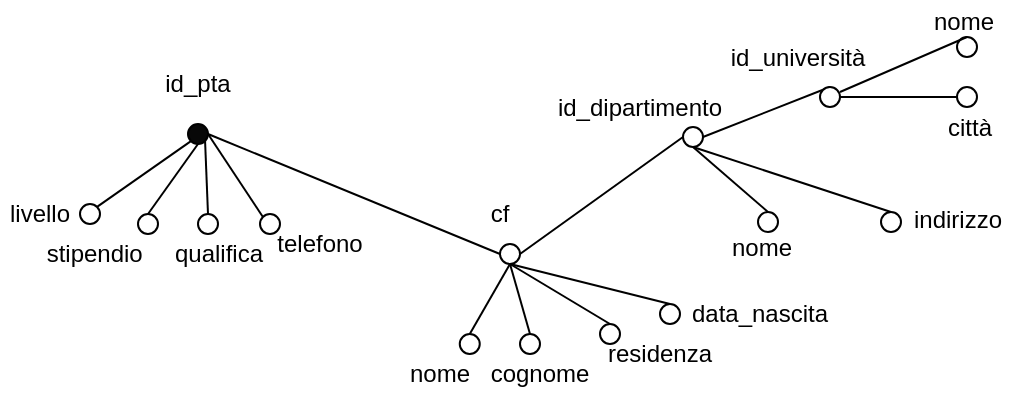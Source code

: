 <mxfile version="13.1.3" type="device"><diagram id="VuCT9aiIEIC-P2l17THy" name="Page-1"><mxGraphModel dx="831" dy="392" grid="1" gridSize="10" guides="1" tooltips="1" connect="1" arrows="1" fold="1" page="1" pageScale="1" pageWidth="827" pageHeight="1169" math="0" shadow="0"><root><mxCell id="0"/><mxCell id="1" parent="0"/><mxCell id="SBSNupV45-okQ5ZtnXoF-1" value="" style="endArrow=none;html=1;entryX=0.5;entryY=1;entryDx=0;entryDy=0;exitX=0.5;exitY=0;exitDx=0;exitDy=0;" edge="1" parent="1" source="SBSNupV45-okQ5ZtnXoF-7" target="SBSNupV45-okQ5ZtnXoF-3"><mxGeometry width="50" height="50" relative="1" as="geometry"><mxPoint x="430" y="400" as="sourcePoint"/><mxPoint x="520" y="350" as="targetPoint"/></mxGeometry></mxCell><mxCell id="SBSNupV45-okQ5ZtnXoF-3" value="" style="ellipse;whiteSpace=wrap;html=1;aspect=fixed;fillColor=#080808;" vertex="1" parent="1"><mxGeometry x="404" y="250" width="10" height="10" as="geometry"/></mxCell><mxCell id="SBSNupV45-okQ5ZtnXoF-6" value="id_pta" style="text;html=1;strokeColor=none;fillColor=none;align=center;verticalAlign=middle;whiteSpace=wrap;rounded=0;" vertex="1" parent="1"><mxGeometry x="389" y="220" width="40" height="20" as="geometry"/></mxCell><mxCell id="SBSNupV45-okQ5ZtnXoF-7" value="" style="ellipse;whiteSpace=wrap;html=1;aspect=fixed;fillColor=#FFFFFF;" vertex="1" parent="1"><mxGeometry x="379" y="295" width="10" height="10" as="geometry"/></mxCell><mxCell id="SBSNupV45-okQ5ZtnXoF-8" value="stipendio&amp;nbsp;" style="text;html=1;strokeColor=none;fillColor=none;align=center;verticalAlign=middle;whiteSpace=wrap;rounded=0;" vertex="1" parent="1"><mxGeometry x="339" y="305" width="40" height="20" as="geometry"/></mxCell><mxCell id="SBSNupV45-okQ5ZtnXoF-9" value="" style="endArrow=none;html=1;entryX=0;entryY=1;entryDx=0;entryDy=0;exitX=1;exitY=0;exitDx=0;exitDy=0;" edge="1" parent="1" source="SBSNupV45-okQ5ZtnXoF-10" target="SBSNupV45-okQ5ZtnXoF-3"><mxGeometry width="50" height="50" relative="1" as="geometry"><mxPoint x="400" y="400" as="sourcePoint"/><mxPoint x="381.536" y="378.536" as="targetPoint"/></mxGeometry></mxCell><mxCell id="SBSNupV45-okQ5ZtnXoF-10" value="" style="ellipse;whiteSpace=wrap;html=1;aspect=fixed;fillColor=#FFFFFF;" vertex="1" parent="1"><mxGeometry x="350" y="290" width="10" height="10" as="geometry"/></mxCell><mxCell id="SBSNupV45-okQ5ZtnXoF-11" value="livello" style="text;html=1;strokeColor=none;fillColor=none;align=center;verticalAlign=middle;whiteSpace=wrap;rounded=0;" vertex="1" parent="1"><mxGeometry x="310" y="285" width="40" height="20" as="geometry"/></mxCell><mxCell id="SBSNupV45-okQ5ZtnXoF-12" value="" style="endArrow=none;html=1;entryX=1;entryY=1;entryDx=0;entryDy=0;exitX=0.5;exitY=0;exitDx=0;exitDy=0;" edge="1" parent="1" source="SBSNupV45-okQ5ZtnXoF-13" target="SBSNupV45-okQ5ZtnXoF-3"><mxGeometry width="50" height="50" relative="1" as="geometry"><mxPoint x="443.23" y="391.46" as="sourcePoint"/><mxPoint x="430.766" y="359.996" as="targetPoint"/></mxGeometry></mxCell><mxCell id="SBSNupV45-okQ5ZtnXoF-13" value="" style="ellipse;whiteSpace=wrap;html=1;aspect=fixed;fillColor=#FFFFFF;" vertex="1" parent="1"><mxGeometry x="409" y="295" width="10" height="10" as="geometry"/></mxCell><mxCell id="SBSNupV45-okQ5ZtnXoF-16" value="qualifica&lt;br&gt;" style="text;html=1;strokeColor=none;fillColor=none;align=center;verticalAlign=middle;whiteSpace=wrap;rounded=0;" vertex="1" parent="1"><mxGeometry x="399" y="305" width="41" height="20" as="geometry"/></mxCell><mxCell id="SBSNupV45-okQ5ZtnXoF-17" value="" style="endArrow=none;html=1;entryX=1;entryY=0.5;entryDx=0;entryDy=0;exitX=0;exitY=0;exitDx=0;exitDy=0;" edge="1" parent="1" source="SBSNupV45-okQ5ZtnXoF-18" target="SBSNupV45-okQ5ZtnXoF-3"><mxGeometry width="50" height="50" relative="1" as="geometry"><mxPoint x="475.69" y="382.92" as="sourcePoint"/><mxPoint x="449.996" y="359.996" as="targetPoint"/></mxGeometry></mxCell><mxCell id="SBSNupV45-okQ5ZtnXoF-18" value="" style="ellipse;whiteSpace=wrap;html=1;aspect=fixed;fillColor=#FFFFFF;" vertex="1" parent="1"><mxGeometry x="440" y="295" width="10" height="10" as="geometry"/></mxCell><mxCell id="SBSNupV45-okQ5ZtnXoF-25" value="telefono&lt;br&gt;" style="text;html=1;strokeColor=none;fillColor=none;align=center;verticalAlign=middle;whiteSpace=wrap;rounded=0;" vertex="1" parent="1"><mxGeometry x="450" y="300" width="40" height="20" as="geometry"/></mxCell><mxCell id="SBSNupV45-okQ5ZtnXoF-26" value="" style="endArrow=none;html=1;entryX=0;entryY=0.5;entryDx=0;entryDy=0;exitX=1;exitY=0.5;exitDx=0;exitDy=0;" edge="1" parent="1" source="SBSNupV45-okQ5ZtnXoF-3" target="SBSNupV45-okQ5ZtnXoF-31"><mxGeometry width="50" height="50" relative="1" as="geometry"><mxPoint x="419" y="364.75" as="sourcePoint"/><mxPoint x="610" y="365" as="targetPoint"/></mxGeometry></mxCell><mxCell id="SBSNupV45-okQ5ZtnXoF-31" value="" style="shape=ellipse;html=1;flipV=1;" vertex="1" parent="1"><mxGeometry x="560" y="310" width="10" height="10" as="geometry"/></mxCell><mxCell id="SBSNupV45-okQ5ZtnXoF-32" style="edgeStyle=none;rounded=0;orthogonalLoop=1;jettySize=auto;html=1;exitX=0.5;exitY=0;exitDx=0;exitDy=0;endArrow=none;endFill=0;entryX=0.5;entryY=1;entryDx=0;entryDy=0;" edge="1" parent="1" source="SBSNupV45-okQ5ZtnXoF-33" target="SBSNupV45-okQ5ZtnXoF-31"><mxGeometry relative="1" as="geometry"><mxPoint x="570" y="320" as="targetPoint"/></mxGeometry></mxCell><mxCell id="SBSNupV45-okQ5ZtnXoF-33" value="" style="shape=ellipse;html=1;flipV=1;" vertex="1" parent="1"><mxGeometry x="570" y="355" width="10" height="10" as="geometry"/></mxCell><mxCell id="SBSNupV45-okQ5ZtnXoF-34" style="edgeStyle=none;rounded=0;orthogonalLoop=1;jettySize=auto;html=1;exitX=0.5;exitY=0;exitDx=0;exitDy=0;entryX=0.5;entryY=1;entryDx=0;entryDy=0;endArrow=none;endFill=0;" edge="1" parent="1" source="SBSNupV45-okQ5ZtnXoF-35" target="SBSNupV45-okQ5ZtnXoF-31"><mxGeometry relative="1" as="geometry"/></mxCell><mxCell id="SBSNupV45-okQ5ZtnXoF-35" value="" style="shape=ellipse;html=1;flipV=1;" vertex="1" parent="1"><mxGeometry x="539.88" y="355" width="10" height="10" as="geometry"/></mxCell><mxCell id="SBSNupV45-okQ5ZtnXoF-36" style="edgeStyle=none;rounded=0;orthogonalLoop=1;jettySize=auto;html=1;exitX=0.5;exitY=0;exitDx=0;exitDy=0;entryX=0.5;entryY=1;entryDx=0;entryDy=0;endArrow=none;endFill=0;" edge="1" parent="1" source="SBSNupV45-okQ5ZtnXoF-37" target="SBSNupV45-okQ5ZtnXoF-31"><mxGeometry relative="1" as="geometry"/></mxCell><mxCell id="SBSNupV45-okQ5ZtnXoF-37" value="" style="shape=ellipse;html=1;flipV=1;" vertex="1" parent="1"><mxGeometry x="610" y="350" width="10" height="10" as="geometry"/></mxCell><mxCell id="SBSNupV45-okQ5ZtnXoF-38" style="edgeStyle=none;rounded=0;orthogonalLoop=1;jettySize=auto;html=1;exitX=0.5;exitY=0;exitDx=0;exitDy=0;entryX=0.5;entryY=1;entryDx=0;entryDy=0;endArrow=none;endFill=0;" edge="1" parent="1" source="SBSNupV45-okQ5ZtnXoF-39" target="SBSNupV45-okQ5ZtnXoF-31"><mxGeometry relative="1" as="geometry"/></mxCell><mxCell id="SBSNupV45-okQ5ZtnXoF-39" value="" style="shape=ellipse;html=1;flipV=1;" vertex="1" parent="1"><mxGeometry x="640" y="340" width="10" height="10" as="geometry"/></mxCell><mxCell id="SBSNupV45-okQ5ZtnXoF-40" value="cf" style="text;html=1;align=center;verticalAlign=middle;whiteSpace=wrap;rounded=0;" vertex="1" parent="1"><mxGeometry x="539.88" y="285" width="40" height="20" as="geometry"/></mxCell><mxCell id="SBSNupV45-okQ5ZtnXoF-41" value="cognome" style="text;html=1;align=center;verticalAlign=middle;whiteSpace=wrap;rounded=0;" vertex="1" parent="1"><mxGeometry x="560" y="365" width="40" height="20" as="geometry"/></mxCell><mxCell id="SBSNupV45-okQ5ZtnXoF-42" value="residenza" style="text;html=1;align=center;verticalAlign=middle;whiteSpace=wrap;rounded=0;" vertex="1" parent="1"><mxGeometry x="620" y="355" width="40" height="20" as="geometry"/></mxCell><mxCell id="SBSNupV45-okQ5ZtnXoF-43" value="nome" style="text;html=1;align=center;verticalAlign=middle;whiteSpace=wrap;rounded=0;" vertex="1" parent="1"><mxGeometry x="509.88" y="365" width="40" height="20" as="geometry"/></mxCell><mxCell id="SBSNupV45-okQ5ZtnXoF-44" value="data_nascita" style="text;html=1;align=center;verticalAlign=middle;whiteSpace=wrap;rounded=0;" vertex="1" parent="1"><mxGeometry x="670" y="335" width="40" height="20" as="geometry"/></mxCell><mxCell id="SBSNupV45-okQ5ZtnXoF-46" style="edgeStyle=none;rounded=0;orthogonalLoop=1;jettySize=auto;html=1;exitX=0.5;exitY=1;exitDx=0;exitDy=0;endArrow=none;endFill=0;entryX=0.5;entryY=0;entryDx=0;entryDy=0;" edge="1" parent="1" source="SBSNupV45-okQ5ZtnXoF-47" target="SBSNupV45-okQ5ZtnXoF-49"><mxGeometry relative="1" as="geometry"><mxPoint x="1006" y="208.5" as="sourcePoint"/><mxPoint x="930" y="244" as="targetPoint"/></mxGeometry></mxCell><mxCell id="SBSNupV45-okQ5ZtnXoF-47" value="" style="shape=ellipse;html=1;flipV=1;" vertex="1" parent="1"><mxGeometry x="651.5" y="251.5" width="10" height="10" as="geometry"/></mxCell><mxCell id="SBSNupV45-okQ5ZtnXoF-48" value="nome" style="text;html=1;align=left;verticalAlign=middle;whiteSpace=wrap;rounded=0;" vertex="1" parent="1"><mxGeometry x="674" y="301.5" width="40" height="20" as="geometry"/></mxCell><mxCell id="SBSNupV45-okQ5ZtnXoF-49" value="" style="shape=ellipse;html=1;flipV=1;" vertex="1" parent="1"><mxGeometry x="689" y="294" width="10" height="10" as="geometry"/></mxCell><mxCell id="SBSNupV45-okQ5ZtnXoF-50" value="" style="shape=ellipse;html=1" vertex="1" parent="1"><mxGeometry x="750.5" y="294" width="10" height="10" as="geometry"/></mxCell><mxCell id="SBSNupV45-okQ5ZtnXoF-51" value="indirizzo" style="text;html=1;align=left;verticalAlign=middle;whiteSpace=wrap;rounded=0;" vertex="1" parent="1"><mxGeometry x="765" y="288" width="40" height="20" as="geometry"/></mxCell><mxCell id="SBSNupV45-okQ5ZtnXoF-52" value="" style="endArrow=none;html=1;exitX=0.5;exitY=1;exitDx=0;exitDy=0;entryX=0.5;entryY=0;entryDx=0;entryDy=0;" edge="1" parent="1" source="SBSNupV45-okQ5ZtnXoF-47" target="SBSNupV45-okQ5ZtnXoF-50"><mxGeometry width="50" height="50" relative="1" as="geometry"><mxPoint x="901" y="216.5" as="sourcePoint"/><mxPoint x="951" y="166.5" as="targetPoint"/></mxGeometry></mxCell><mxCell id="SBSNupV45-okQ5ZtnXoF-53" value="id_dipartimento" style="text;html=1;align=center;verticalAlign=middle;whiteSpace=wrap;rounded=0;" vertex="1" parent="1"><mxGeometry x="610" y="231.5" width="40" height="20" as="geometry"/></mxCell><mxCell id="SBSNupV45-okQ5ZtnXoF-54" style="edgeStyle=none;rounded=0;orthogonalLoop=1;jettySize=auto;html=1;endArrow=none;endFill=0;entryX=0.5;entryY=0;entryDx=0;entryDy=0;exitX=1;exitY=0.5;exitDx=0;exitDy=0;" edge="1" parent="1" source="SBSNupV45-okQ5ZtnXoF-47" target="SBSNupV45-okQ5ZtnXoF-55"><mxGeometry relative="1" as="geometry"><mxPoint x="660" y="250.5" as="sourcePoint"/><mxPoint x="970" y="189" as="targetPoint"/></mxGeometry></mxCell><mxCell id="SBSNupV45-okQ5ZtnXoF-55" value="" style="shape=ellipse;html=1;flipV=1;" vertex="1" parent="1"><mxGeometry x="720" y="231.5" width="10" height="10" as="geometry"/></mxCell><mxCell id="SBSNupV45-okQ5ZtnXoF-56" value="id_università" style="text;html=1;align=center;verticalAlign=middle;whiteSpace=wrap;rounded=0;" vertex="1" parent="1"><mxGeometry x="689" y="206.5" width="40" height="20" as="geometry"/></mxCell><mxCell id="SBSNupV45-okQ5ZtnXoF-57" style="edgeStyle=none;rounded=0;orthogonalLoop=1;jettySize=auto;html=1;endArrow=none;endFill=0;entryX=0.5;entryY=0;entryDx=0;entryDy=0;exitX=1;exitY=0.5;exitDx=0;exitDy=0;" edge="1" parent="1" source="SBSNupV45-okQ5ZtnXoF-62"><mxGeometry relative="1" as="geometry"><mxPoint x="730" y="234" as="sourcePoint"/><mxPoint x="793.5" y="209" as="targetPoint"/></mxGeometry></mxCell><mxCell id="SBSNupV45-okQ5ZtnXoF-58" style="edgeStyle=none;rounded=0;orthogonalLoop=1;jettySize=auto;html=1;endArrow=none;endFill=0;entryX=0.5;entryY=0;entryDx=0;entryDy=0;exitX=1;exitY=0.5;exitDx=0;exitDy=0;" edge="1" parent="1" source="SBSNupV45-okQ5ZtnXoF-55"><mxGeometry relative="1" as="geometry"><mxPoint x="730" y="253" as="sourcePoint"/><mxPoint x="793.5" y="236.5" as="targetPoint"/></mxGeometry></mxCell><mxCell id="SBSNupV45-okQ5ZtnXoF-59" value="nome" style="text;html=1;align=center;verticalAlign=middle;whiteSpace=wrap;rounded=0;" vertex="1" parent="1"><mxGeometry x="771.5" y="188.5" width="40" height="20" as="geometry"/></mxCell><mxCell id="SBSNupV45-okQ5ZtnXoF-60" value="città" style="text;html=1;align=center;verticalAlign=middle;whiteSpace=wrap;rounded=0;" vertex="1" parent="1"><mxGeometry x="775" y="241.5" width="40" height="20" as="geometry"/></mxCell><mxCell id="SBSNupV45-okQ5ZtnXoF-61" value="" style="shape=ellipse;html=1;flipV=1;" vertex="1" parent="1"><mxGeometry x="788.5" y="231.5" width="10" height="10" as="geometry"/></mxCell><mxCell id="SBSNupV45-okQ5ZtnXoF-62" value="" style="shape=ellipse;html=1;flipV=1;" vertex="1" parent="1"><mxGeometry x="788.5" y="206.5" width="10" height="10" as="geometry"/></mxCell><mxCell id="SBSNupV45-okQ5ZtnXoF-63" style="edgeStyle=none;rounded=0;orthogonalLoop=1;jettySize=auto;html=1;endArrow=none;endFill=0;entryX=0.5;entryY=0;entryDx=0;entryDy=0;exitX=1;exitY=0.5;exitDx=0;exitDy=0;" edge="1" parent="1" target="SBSNupV45-okQ5ZtnXoF-62"><mxGeometry relative="1" as="geometry"><mxPoint x="730" y="234" as="sourcePoint"/><mxPoint x="793.5" y="209" as="targetPoint"/></mxGeometry></mxCell><mxCell id="SBSNupV45-okQ5ZtnXoF-64" value="" style="endArrow=none;html=1;exitX=1;exitY=0.5;exitDx=0;exitDy=0;entryX=0;entryY=0.5;entryDx=0;entryDy=0;" edge="1" parent="1" source="SBSNupV45-okQ5ZtnXoF-31" target="SBSNupV45-okQ5ZtnXoF-47"><mxGeometry width="50" height="50" relative="1" as="geometry"><mxPoint x="600" y="305" as="sourcePoint"/><mxPoint x="650" y="255" as="targetPoint"/></mxGeometry></mxCell></root></mxGraphModel></diagram></mxfile>